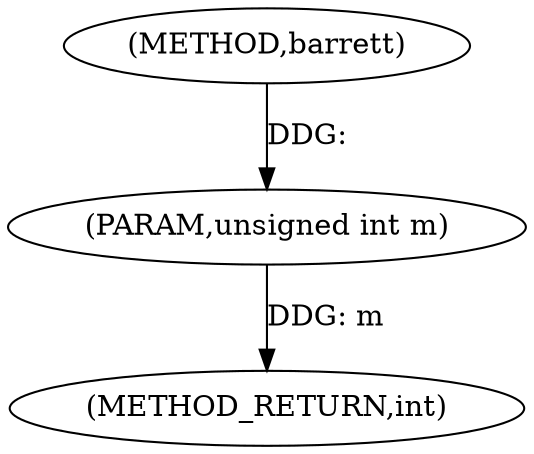 digraph "barrett" {  
"1000226" [label = "(METHOD,barrett)" ]
"1000229" [label = "(METHOD_RETURN,int)" ]
"1000227" [label = "(PARAM,unsigned int m)" ]
  "1000227" -> "1000229"  [ label = "DDG: m"] 
  "1000226" -> "1000227"  [ label = "DDG: "] 
}
